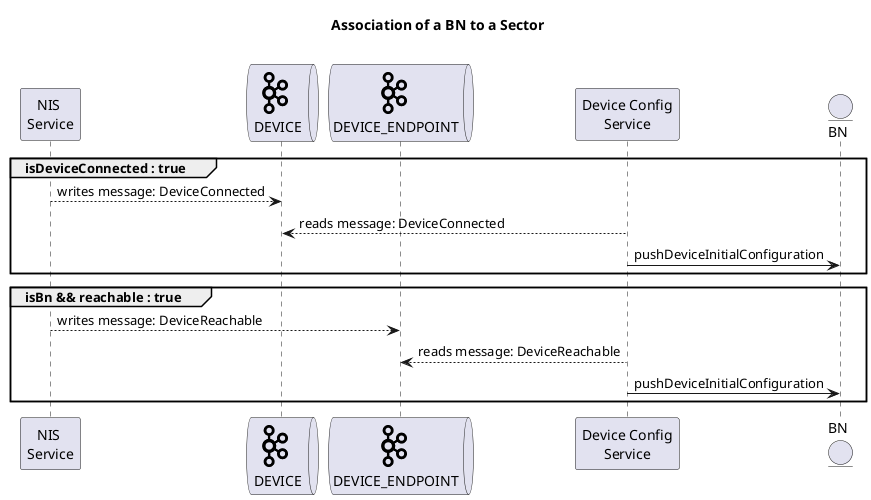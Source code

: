 @startuml

!include <cloudinsight/kafka>

title Association of a BN to a Sector\n

participant "NIS \nService" as nis
queue "<$kafka> \nDEVICE" as device
queue "<$kafka> \nDEVICE_ENDPOINT" as deviceEndpoint
participant "Device Config\nService" as dcs
entity "BN" as bn

group isDeviceConnected : true
	nis --> device : writes message: DeviceConnected
	dcs --> device : reads message: DeviceConnected
	dcs -> bn : pushDeviceInitialConfiguration
end

group isBn && reachable : true
	nis --> deviceEndpoint : writes message: DeviceReachable
	dcs --> deviceEndpoint : reads message: DeviceReachable
	dcs -> bn : pushDeviceInitialConfiguration
end

@enduml